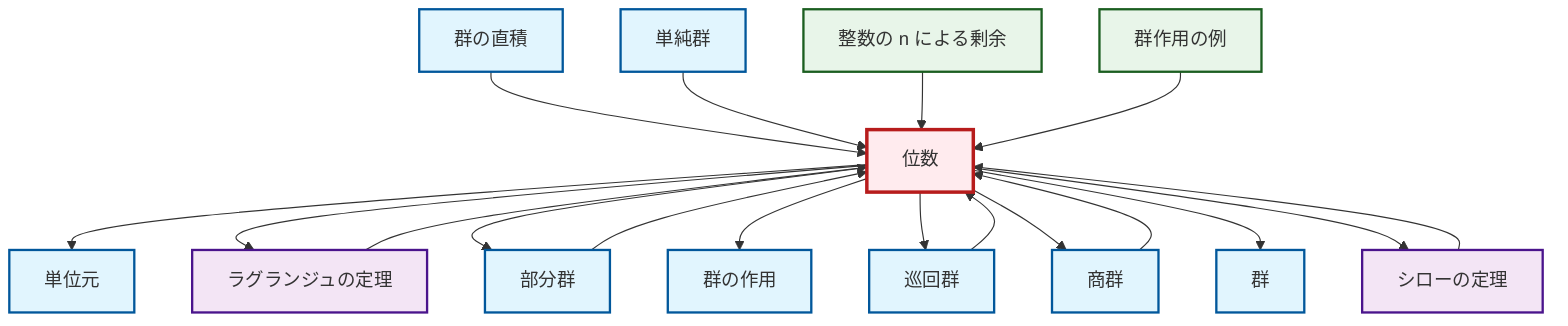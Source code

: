 graph TD
    classDef definition fill:#e1f5fe,stroke:#01579b,stroke-width:2px
    classDef theorem fill:#f3e5f5,stroke:#4a148c,stroke-width:2px
    classDef axiom fill:#fff3e0,stroke:#e65100,stroke-width:2px
    classDef example fill:#e8f5e9,stroke:#1b5e20,stroke-width:2px
    classDef current fill:#ffebee,stroke:#b71c1c,stroke-width:3px
    ex-group-action-examples["群作用の例"]:::example
    def-subgroup["部分群"]:::definition
    thm-sylow["シローの定理"]:::theorem
    thm-lagrange["ラグランジュの定理"]:::theorem
    def-simple-group["単純群"]:::definition
    def-identity-element["単位元"]:::definition
    def-order["位数"]:::definition
    def-direct-product["群の直積"]:::definition
    ex-quotient-integers-mod-n["整数の n による剰余"]:::example
    def-cyclic-group["巡回群"]:::definition
    def-group["群"]:::definition
    def-quotient-group["商群"]:::definition
    def-group-action["群の作用"]:::definition
    def-order --> def-identity-element
    def-order --> thm-lagrange
    thm-sylow --> def-order
    def-subgroup --> def-order
    def-direct-product --> def-order
    def-order --> def-subgroup
    def-simple-group --> def-order
    thm-lagrange --> def-order
    def-quotient-group --> def-order
    def-cyclic-group --> def-order
    def-order --> def-group-action
    ex-quotient-integers-mod-n --> def-order
    def-order --> def-cyclic-group
    def-order --> def-quotient-group
    def-order --> def-group
    ex-group-action-examples --> def-order
    def-order --> thm-sylow
    class def-order current
